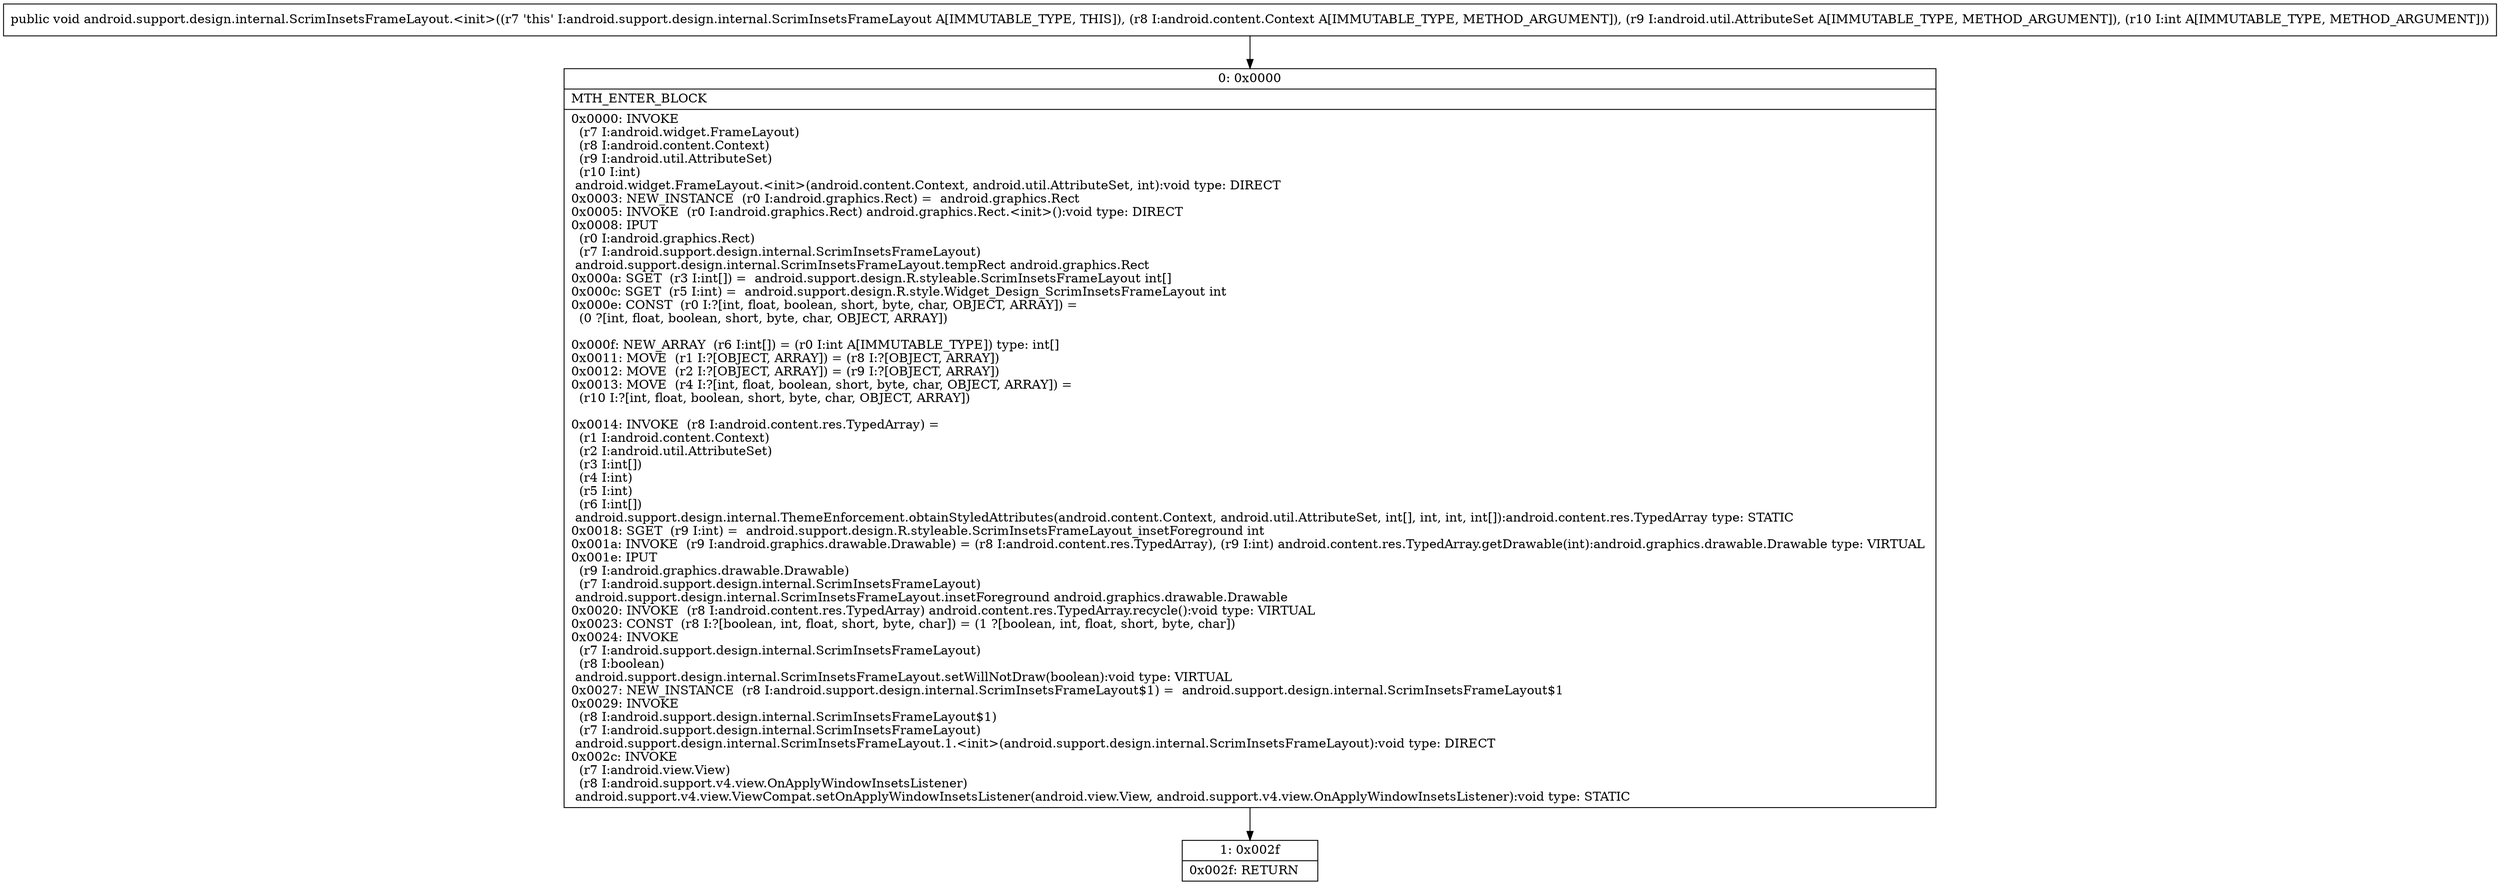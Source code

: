 digraph "CFG forandroid.support.design.internal.ScrimInsetsFrameLayout.\<init\>(Landroid\/content\/Context;Landroid\/util\/AttributeSet;I)V" {
Node_0 [shape=record,label="{0\:\ 0x0000|MTH_ENTER_BLOCK\l|0x0000: INVOKE  \l  (r7 I:android.widget.FrameLayout)\l  (r8 I:android.content.Context)\l  (r9 I:android.util.AttributeSet)\l  (r10 I:int)\l android.widget.FrameLayout.\<init\>(android.content.Context, android.util.AttributeSet, int):void type: DIRECT \l0x0003: NEW_INSTANCE  (r0 I:android.graphics.Rect) =  android.graphics.Rect \l0x0005: INVOKE  (r0 I:android.graphics.Rect) android.graphics.Rect.\<init\>():void type: DIRECT \l0x0008: IPUT  \l  (r0 I:android.graphics.Rect)\l  (r7 I:android.support.design.internal.ScrimInsetsFrameLayout)\l android.support.design.internal.ScrimInsetsFrameLayout.tempRect android.graphics.Rect \l0x000a: SGET  (r3 I:int[]) =  android.support.design.R.styleable.ScrimInsetsFrameLayout int[] \l0x000c: SGET  (r5 I:int) =  android.support.design.R.style.Widget_Design_ScrimInsetsFrameLayout int \l0x000e: CONST  (r0 I:?[int, float, boolean, short, byte, char, OBJECT, ARRAY]) = \l  (0 ?[int, float, boolean, short, byte, char, OBJECT, ARRAY])\l \l0x000f: NEW_ARRAY  (r6 I:int[]) = (r0 I:int A[IMMUTABLE_TYPE]) type: int[] \l0x0011: MOVE  (r1 I:?[OBJECT, ARRAY]) = (r8 I:?[OBJECT, ARRAY]) \l0x0012: MOVE  (r2 I:?[OBJECT, ARRAY]) = (r9 I:?[OBJECT, ARRAY]) \l0x0013: MOVE  (r4 I:?[int, float, boolean, short, byte, char, OBJECT, ARRAY]) = \l  (r10 I:?[int, float, boolean, short, byte, char, OBJECT, ARRAY])\l \l0x0014: INVOKE  (r8 I:android.content.res.TypedArray) = \l  (r1 I:android.content.Context)\l  (r2 I:android.util.AttributeSet)\l  (r3 I:int[])\l  (r4 I:int)\l  (r5 I:int)\l  (r6 I:int[])\l android.support.design.internal.ThemeEnforcement.obtainStyledAttributes(android.content.Context, android.util.AttributeSet, int[], int, int, int[]):android.content.res.TypedArray type: STATIC \l0x0018: SGET  (r9 I:int) =  android.support.design.R.styleable.ScrimInsetsFrameLayout_insetForeground int \l0x001a: INVOKE  (r9 I:android.graphics.drawable.Drawable) = (r8 I:android.content.res.TypedArray), (r9 I:int) android.content.res.TypedArray.getDrawable(int):android.graphics.drawable.Drawable type: VIRTUAL \l0x001e: IPUT  \l  (r9 I:android.graphics.drawable.Drawable)\l  (r7 I:android.support.design.internal.ScrimInsetsFrameLayout)\l android.support.design.internal.ScrimInsetsFrameLayout.insetForeground android.graphics.drawable.Drawable \l0x0020: INVOKE  (r8 I:android.content.res.TypedArray) android.content.res.TypedArray.recycle():void type: VIRTUAL \l0x0023: CONST  (r8 I:?[boolean, int, float, short, byte, char]) = (1 ?[boolean, int, float, short, byte, char]) \l0x0024: INVOKE  \l  (r7 I:android.support.design.internal.ScrimInsetsFrameLayout)\l  (r8 I:boolean)\l android.support.design.internal.ScrimInsetsFrameLayout.setWillNotDraw(boolean):void type: VIRTUAL \l0x0027: NEW_INSTANCE  (r8 I:android.support.design.internal.ScrimInsetsFrameLayout$1) =  android.support.design.internal.ScrimInsetsFrameLayout$1 \l0x0029: INVOKE  \l  (r8 I:android.support.design.internal.ScrimInsetsFrameLayout$1)\l  (r7 I:android.support.design.internal.ScrimInsetsFrameLayout)\l android.support.design.internal.ScrimInsetsFrameLayout.1.\<init\>(android.support.design.internal.ScrimInsetsFrameLayout):void type: DIRECT \l0x002c: INVOKE  \l  (r7 I:android.view.View)\l  (r8 I:android.support.v4.view.OnApplyWindowInsetsListener)\l android.support.v4.view.ViewCompat.setOnApplyWindowInsetsListener(android.view.View, android.support.v4.view.OnApplyWindowInsetsListener):void type: STATIC \l}"];
Node_1 [shape=record,label="{1\:\ 0x002f|0x002f: RETURN   \l}"];
MethodNode[shape=record,label="{public void android.support.design.internal.ScrimInsetsFrameLayout.\<init\>((r7 'this' I:android.support.design.internal.ScrimInsetsFrameLayout A[IMMUTABLE_TYPE, THIS]), (r8 I:android.content.Context A[IMMUTABLE_TYPE, METHOD_ARGUMENT]), (r9 I:android.util.AttributeSet A[IMMUTABLE_TYPE, METHOD_ARGUMENT]), (r10 I:int A[IMMUTABLE_TYPE, METHOD_ARGUMENT])) }"];
MethodNode -> Node_0;
Node_0 -> Node_1;
}

